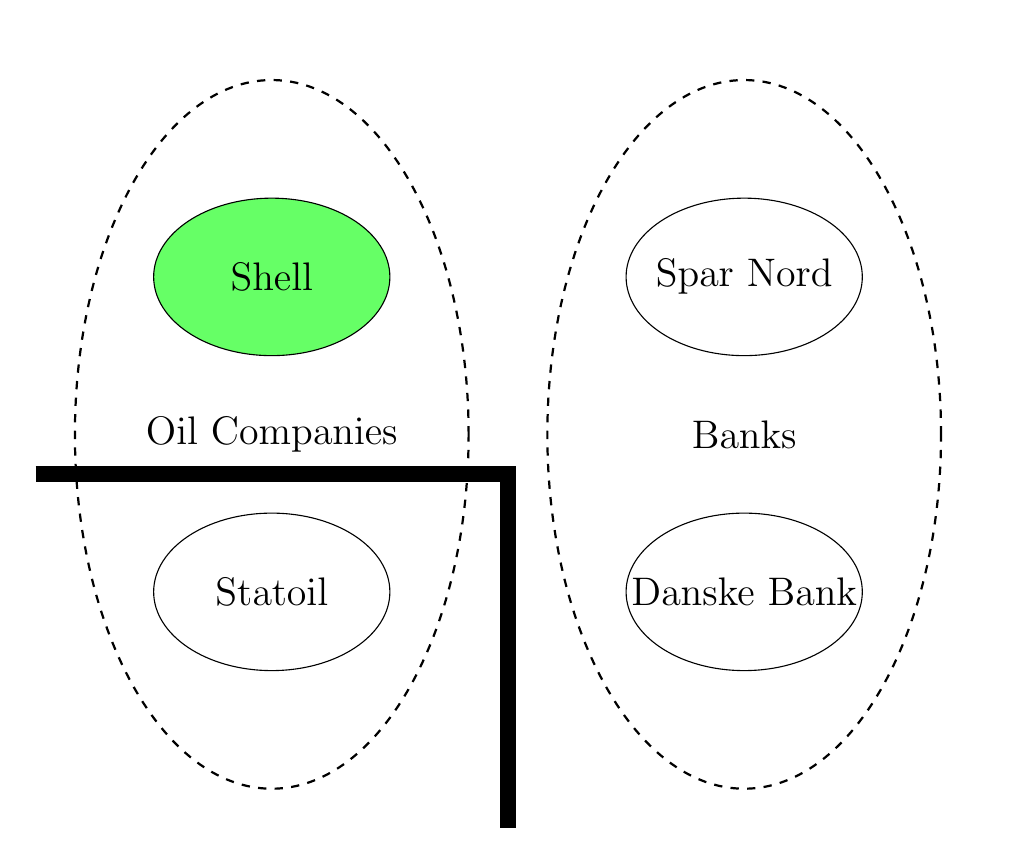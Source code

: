 \Large
\begin{tikzpicture}

\draw[fill=green!60]  (-2,1) node{Shell} ellipse (1.5 and 1);
\draw  (4,1) node{Spar Nord} ellipse (1.5 and 1);
\draw  (-2,-3) node{Statoil} ellipse (1.5 and 1);
\draw  (4,-3) node{Danske Bank} ellipse (1.5 and 1);
\draw[thick, dashed]  (-2,-1) node{Oil Companies} ellipse (2.5 and 4.5);
\draw[thick, dashed]  (4,-1) node{Banks} ellipse (2.5 and 4.5);


\draw [line width=2mm](-5,-1.5) -- (1,-1.5) -- (1,-6);
\node at (7,0) {};
\node at (1,4) {};
\end{tikzpicture}